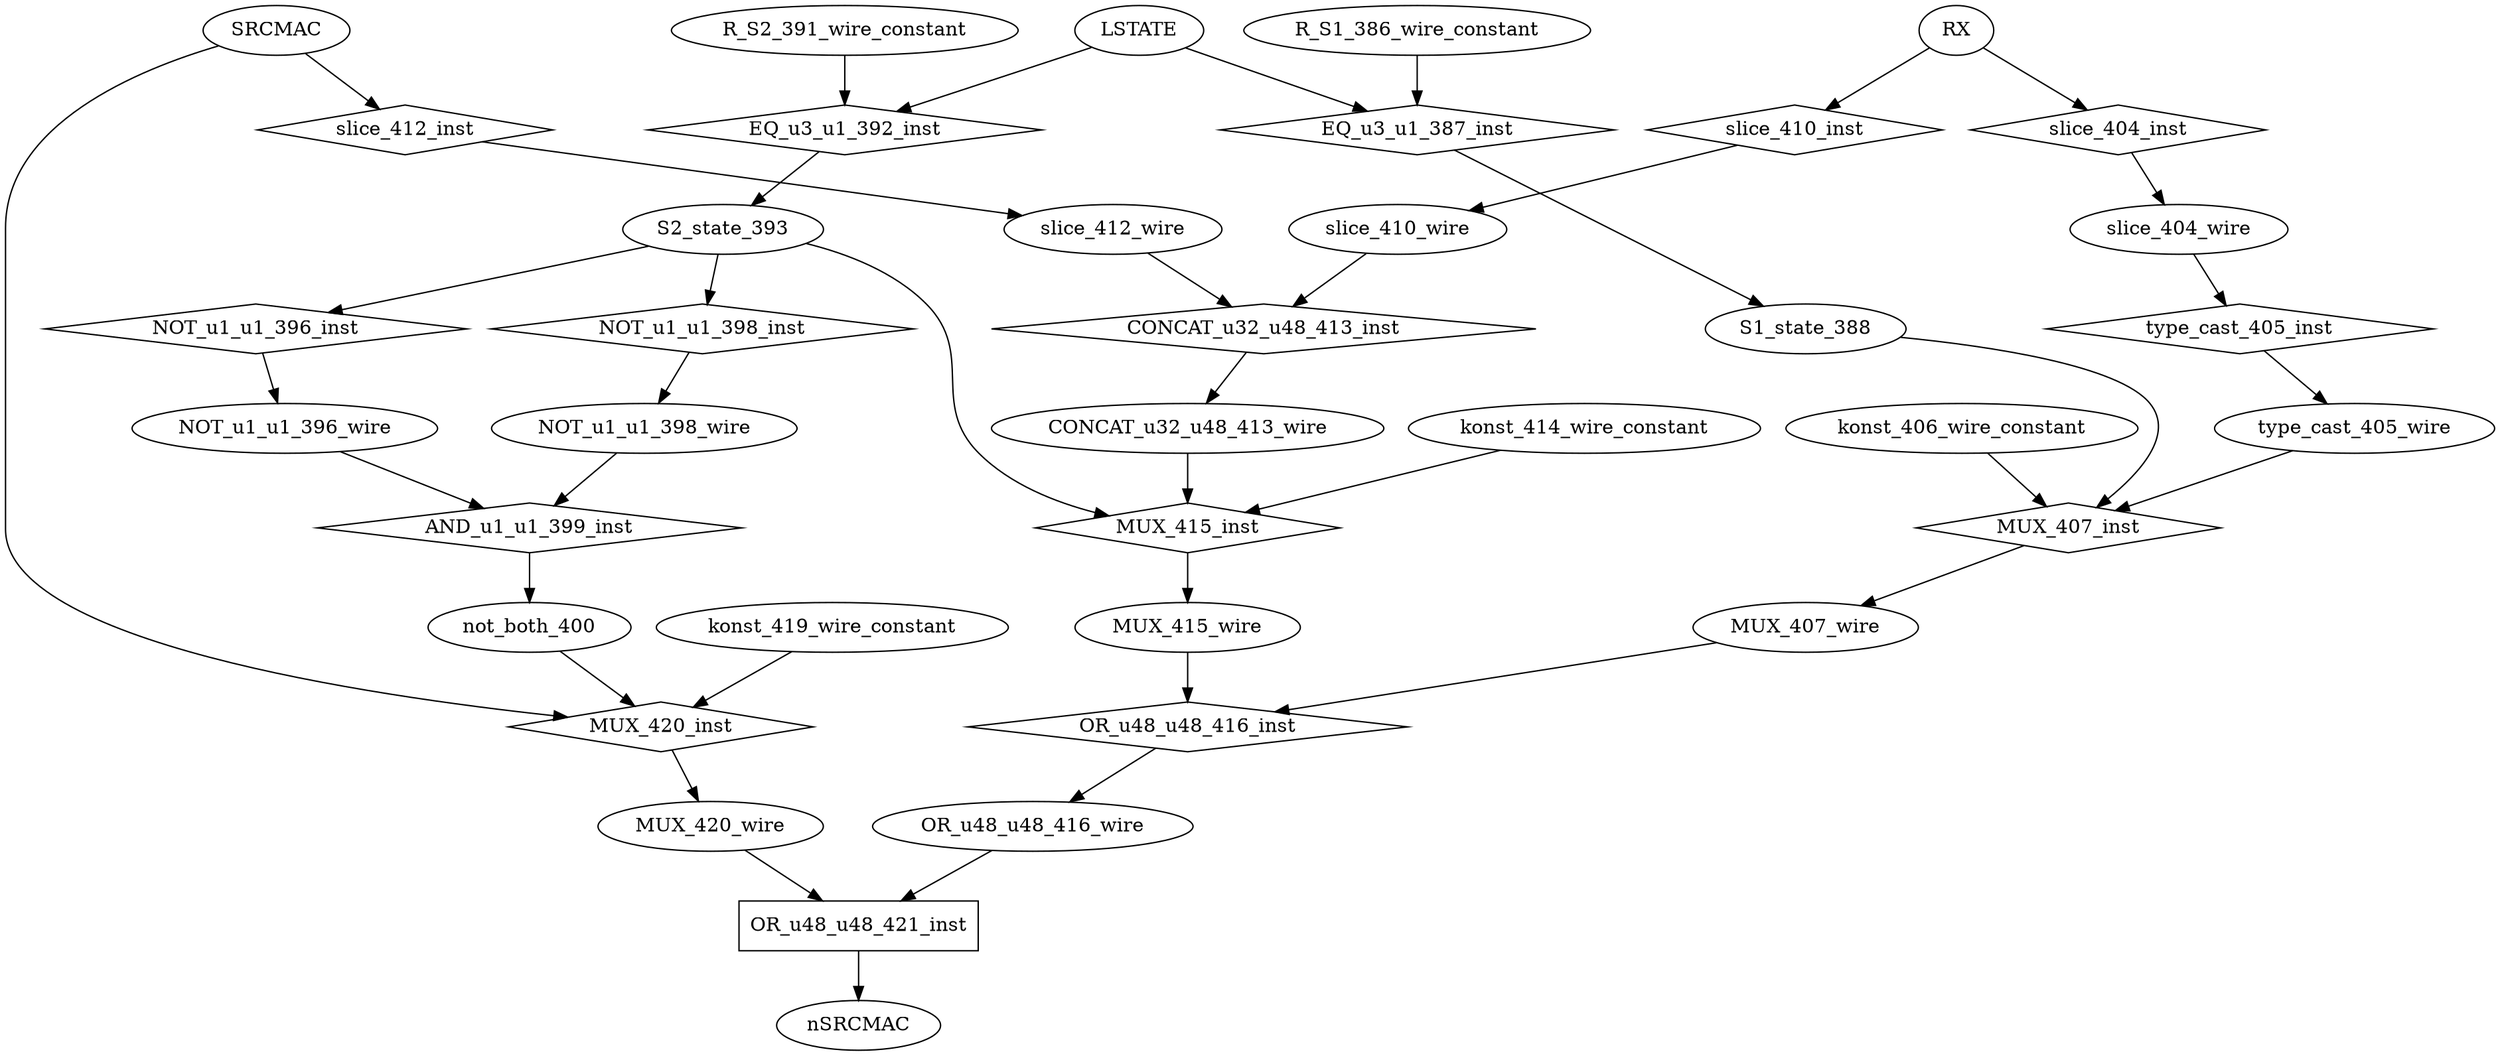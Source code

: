 digraph data_path {
  CONCAT_u32_u48_413_wire [shape=ellipse];
  MUX_407_wire [shape=ellipse];
  MUX_415_wire [shape=ellipse];
  MUX_420_wire [shape=ellipse];
  NOT_u1_u1_396_wire [shape=ellipse];
  NOT_u1_u1_398_wire [shape=ellipse];
  OR_u48_u48_416_wire [shape=ellipse];
  R_S1_386_wire_constant [shape=ellipse];
  R_S2_391_wire_constant [shape=ellipse];
  S1_state_388 [shape=ellipse];
  S2_state_393 [shape=ellipse];
  konst_406_wire_constant [shape=ellipse];
  konst_414_wire_constant [shape=ellipse];
  konst_419_wire_constant [shape=ellipse];
  not_both_400 [shape=ellipse];
  slice_404_wire [shape=ellipse];
  slice_410_wire [shape=ellipse];
  slice_412_wire [shape=ellipse];
  type_cast_405_wire [shape=ellipse];
  AND_u1_u1_399_inst [shape=diamond];
NOT_u1_u1_396_wire  -> AND_u1_u1_399_inst;
NOT_u1_u1_398_wire  -> AND_u1_u1_399_inst;
AND_u1_u1_399_inst -> not_both_400;
  CONCAT_u32_u48_413_inst [shape=diamond];
slice_410_wire  -> CONCAT_u32_u48_413_inst;
slice_412_wire  -> CONCAT_u32_u48_413_inst;
CONCAT_u32_u48_413_inst -> CONCAT_u32_u48_413_wire;
  EQ_u3_u1_387_inst [shape=diamond];
LSTATE  -> EQ_u3_u1_387_inst;
R_S1_386_wire_constant  -> EQ_u3_u1_387_inst;
EQ_u3_u1_387_inst -> S1_state_388;
  EQ_u3_u1_392_inst [shape=diamond];
LSTATE  -> EQ_u3_u1_392_inst;
R_S2_391_wire_constant  -> EQ_u3_u1_392_inst;
EQ_u3_u1_392_inst -> S2_state_393;
  MUX_407_inst [shape=diamond];
S1_state_388  -> MUX_407_inst;
type_cast_405_wire  -> MUX_407_inst;
konst_406_wire_constant  -> MUX_407_inst;
MUX_407_inst -> MUX_407_wire;
  MUX_415_inst [shape=diamond];
S2_state_393  -> MUX_415_inst;
CONCAT_u32_u48_413_wire  -> MUX_415_inst;
konst_414_wire_constant  -> MUX_415_inst;
MUX_415_inst -> MUX_415_wire;
  MUX_420_inst [shape=diamond];
not_both_400  -> MUX_420_inst;
SRCMAC  -> MUX_420_inst;
konst_419_wire_constant  -> MUX_420_inst;
MUX_420_inst -> MUX_420_wire;
  NOT_u1_u1_396_inst [shape=diamond];
S2_state_393  -> NOT_u1_u1_396_inst;
NOT_u1_u1_396_inst -> NOT_u1_u1_396_wire;
  NOT_u1_u1_398_inst [shape=diamond];
S2_state_393  -> NOT_u1_u1_398_inst;
NOT_u1_u1_398_inst -> NOT_u1_u1_398_wire;
  OR_u48_u48_416_inst [shape=diamond];
MUX_407_wire  -> OR_u48_u48_416_inst;
MUX_415_wire  -> OR_u48_u48_416_inst;
OR_u48_u48_416_inst -> OR_u48_u48_416_wire;
  OR_u48_u48_421_inst [shape=rectangle];
OR_u48_u48_416_wire  -> OR_u48_u48_421_inst;
MUX_420_wire  -> OR_u48_u48_421_inst;
OR_u48_u48_421_inst -> nSRCMAC;
  slice_404_inst [shape=diamond];
RX  -> slice_404_inst;
slice_404_inst -> slice_404_wire;
  slice_410_inst [shape=diamond];
RX  -> slice_410_inst;
slice_410_inst -> slice_410_wire;
  slice_412_inst [shape=diamond];
SRCMAC  -> slice_412_inst;
slice_412_inst -> slice_412_wire;
  type_cast_405_inst [shape=diamond];
slice_404_wire  -> type_cast_405_inst;
type_cast_405_inst -> type_cast_405_wire;
}
